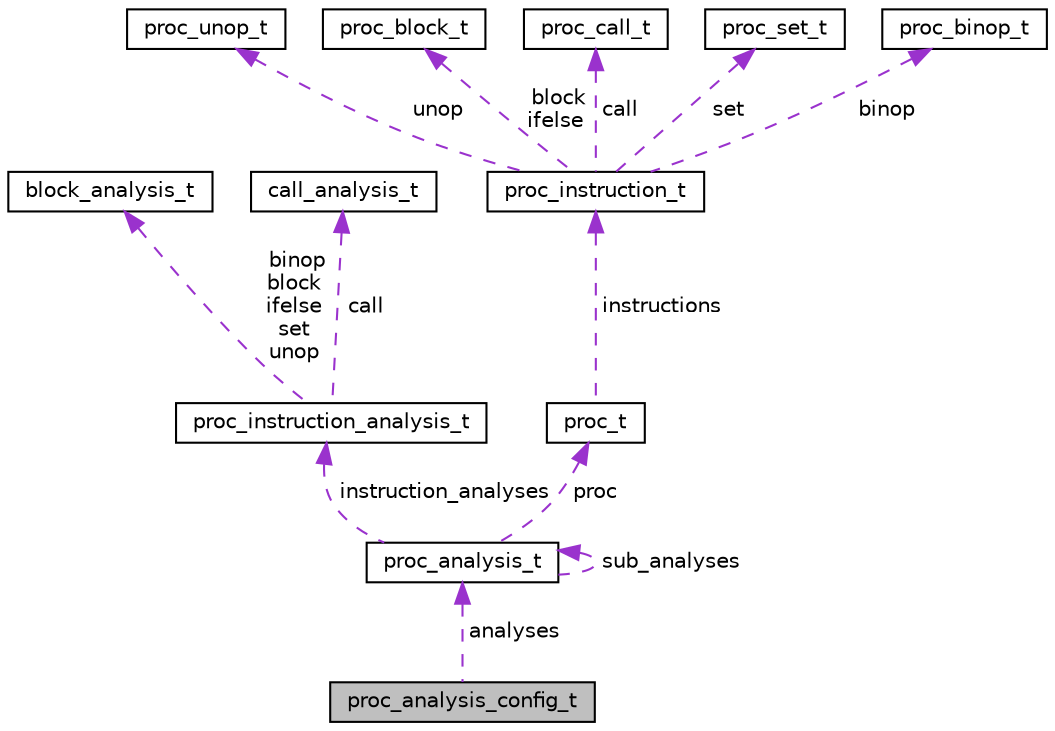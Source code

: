 digraph "proc_analysis_config_t"
{
 // LATEX_PDF_SIZE
  edge [fontname="Helvetica",fontsize="10",labelfontname="Helvetica",labelfontsize="10"];
  node [fontname="Helvetica",fontsize="10",shape=record];
  Node1 [label="proc_analysis_config_t",height=0.2,width=0.4,color="black", fillcolor="grey75", style="filled", fontcolor="black",tooltip=" "];
  Node2 -> Node1 [dir="back",color="darkorchid3",fontsize="10",style="dashed",label=" analyses" ,fontname="Helvetica"];
  Node2 [label="proc_analysis_t",height=0.2,width=0.4,color="black", fillcolor="white", style="filled",URL="$structproc__analysis__t.html",tooltip=" "];
  Node2 -> Node2 [dir="back",color="darkorchid3",fontsize="10",style="dashed",label=" sub_analyses" ,fontname="Helvetica"];
  Node3 -> Node2 [dir="back",color="darkorchid3",fontsize="10",style="dashed",label=" instruction_analyses" ,fontname="Helvetica"];
  Node3 [label="proc_instruction_analysis_t",height=0.2,width=0.4,color="black", fillcolor="white", style="filled",URL="$structproc__instruction__analysis__t.html",tooltip=" "];
  Node4 -> Node3 [dir="back",color="darkorchid3",fontsize="10",style="dashed",label=" binop\nblock\nifelse\nset\nunop" ,fontname="Helvetica"];
  Node4 [label="block_analysis_t",height=0.2,width=0.4,color="black", fillcolor="white", style="filled",URL="$structblock__analysis__t.html",tooltip=" "];
  Node5 -> Node3 [dir="back",color="darkorchid3",fontsize="10",style="dashed",label=" call" ,fontname="Helvetica"];
  Node5 [label="call_analysis_t",height=0.2,width=0.4,color="black", fillcolor="white", style="filled",URL="$structcall__analysis__t.html",tooltip=" "];
  Node6 -> Node2 [dir="back",color="darkorchid3",fontsize="10",style="dashed",label=" proc" ,fontname="Helvetica"];
  Node6 [label="proc_t",height=0.2,width=0.4,color="black", fillcolor="white", style="filled",URL="$structproc__t.html",tooltip=" "];
  Node7 -> Node6 [dir="back",color="darkorchid3",fontsize="10",style="dashed",label=" instructions" ,fontname="Helvetica"];
  Node7 [label="proc_instruction_t",height=0.2,width=0.4,color="black", fillcolor="white", style="filled",URL="$structproc__instruction__t.html",tooltip=" "];
  Node8 -> Node7 [dir="back",color="darkorchid3",fontsize="10",style="dashed",label=" unop" ,fontname="Helvetica"];
  Node8 [label="proc_unop_t",height=0.2,width=0.4,color="black", fillcolor="white", style="filled",URL="$structproc__unop__t.html",tooltip=" "];
  Node9 -> Node7 [dir="back",color="darkorchid3",fontsize="10",style="dashed",label=" block\nifelse" ,fontname="Helvetica"];
  Node9 [label="proc_block_t",height=0.2,width=0.4,color="black", fillcolor="white", style="filled",URL="$structproc__block__t.html",tooltip=" "];
  Node10 -> Node7 [dir="back",color="darkorchid3",fontsize="10",style="dashed",label=" call" ,fontname="Helvetica"];
  Node10 [label="proc_call_t",height=0.2,width=0.4,color="black", fillcolor="white", style="filled",URL="$structproc__call__t.html",tooltip=" "];
  Node11 -> Node7 [dir="back",color="darkorchid3",fontsize="10",style="dashed",label=" set" ,fontname="Helvetica"];
  Node11 [label="proc_set_t",height=0.2,width=0.4,color="black", fillcolor="white", style="filled",URL="$structproc__set__t.html",tooltip=" "];
  Node12 -> Node7 [dir="back",color="darkorchid3",fontsize="10",style="dashed",label=" binop" ,fontname="Helvetica"];
  Node12 [label="proc_binop_t",height=0.2,width=0.4,color="black", fillcolor="white", style="filled",URL="$structproc__binop__t.html",tooltip=" "];
}
